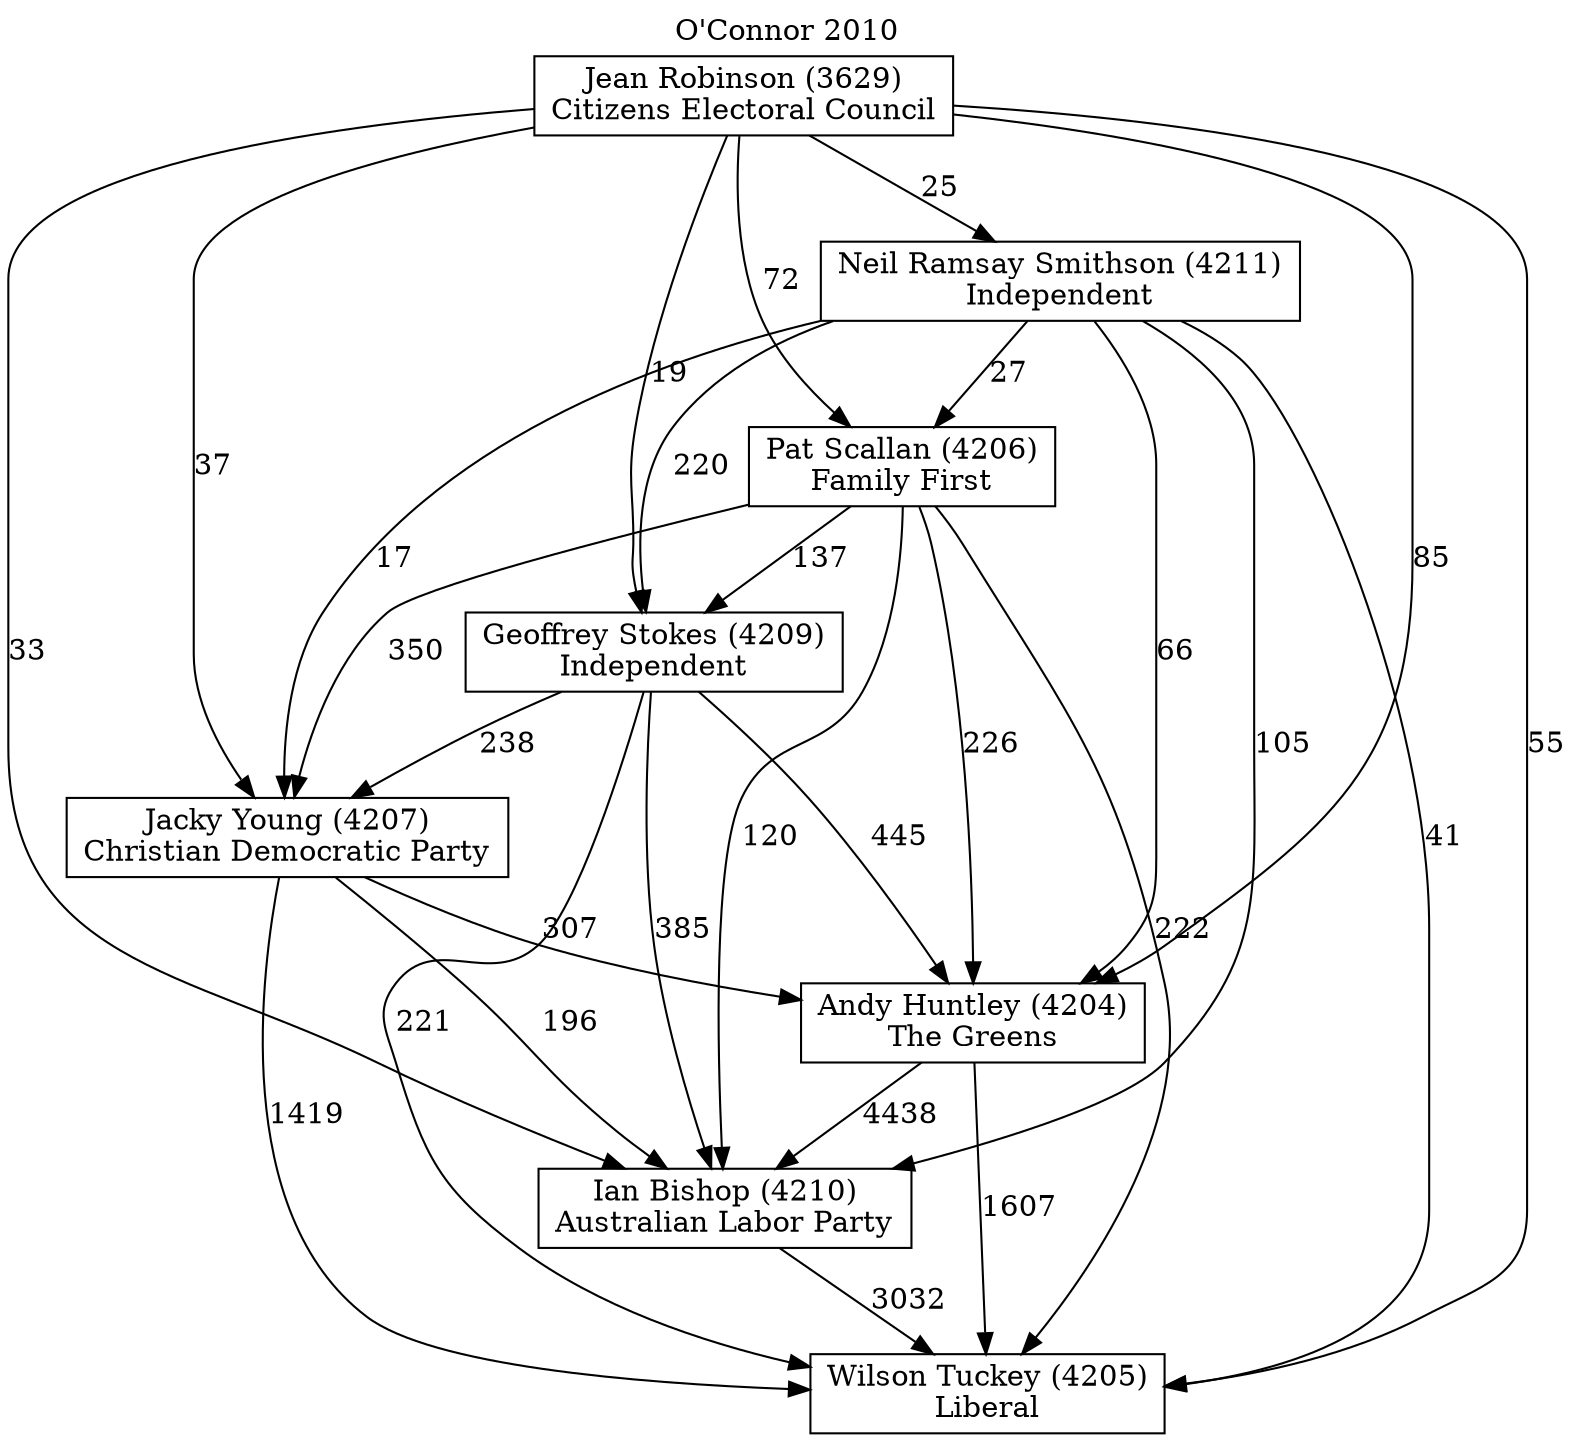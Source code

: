 // House preference flow
digraph "Wilson Tuckey (4205)_O'Connor_2010" {
	graph [label="O'Connor 2010" labelloc=t mclimit=10]
	node [shape=box]
	"Wilson Tuckey (4205)" [label="Wilson Tuckey (4205)
Liberal"]
	"Ian Bishop (4210)" [label="Ian Bishop (4210)
Australian Labor Party"]
	"Andy Huntley (4204)" [label="Andy Huntley (4204)
The Greens"]
	"Jacky Young (4207)" [label="Jacky Young (4207)
Christian Democratic Party"]
	"Geoffrey Stokes (4209)" [label="Geoffrey Stokes (4209)
Independent"]
	"Pat Scallan (4206)" [label="Pat Scallan (4206)
Family First"]
	"Neil Ramsay Smithson (4211)" [label="Neil Ramsay Smithson (4211)
Independent"]
	"Jean Robinson (3629)" [label="Jean Robinson (3629)
Citizens Electoral Council"]
	"Ian Bishop (4210)" -> "Wilson Tuckey (4205)" [label=3032]
	"Andy Huntley (4204)" -> "Ian Bishop (4210)" [label=4438]
	"Jacky Young (4207)" -> "Andy Huntley (4204)" [label=307]
	"Geoffrey Stokes (4209)" -> "Jacky Young (4207)" [label=238]
	"Pat Scallan (4206)" -> "Geoffrey Stokes (4209)" [label=137]
	"Neil Ramsay Smithson (4211)" -> "Pat Scallan (4206)" [label=27]
	"Jean Robinson (3629)" -> "Neil Ramsay Smithson (4211)" [label=25]
	"Andy Huntley (4204)" -> "Wilson Tuckey (4205)" [label=1607]
	"Jacky Young (4207)" -> "Wilson Tuckey (4205)" [label=1419]
	"Geoffrey Stokes (4209)" -> "Wilson Tuckey (4205)" [label=221]
	"Pat Scallan (4206)" -> "Wilson Tuckey (4205)" [label=222]
	"Neil Ramsay Smithson (4211)" -> "Wilson Tuckey (4205)" [label=41]
	"Jean Robinson (3629)" -> "Wilson Tuckey (4205)" [label=55]
	"Jean Robinson (3629)" -> "Pat Scallan (4206)" [label=72]
	"Neil Ramsay Smithson (4211)" -> "Geoffrey Stokes (4209)" [label=220]
	"Jean Robinson (3629)" -> "Geoffrey Stokes (4209)" [label=19]
	"Pat Scallan (4206)" -> "Jacky Young (4207)" [label=350]
	"Neil Ramsay Smithson (4211)" -> "Jacky Young (4207)" [label=17]
	"Jean Robinson (3629)" -> "Jacky Young (4207)" [label=37]
	"Geoffrey Stokes (4209)" -> "Andy Huntley (4204)" [label=445]
	"Pat Scallan (4206)" -> "Andy Huntley (4204)" [label=226]
	"Neil Ramsay Smithson (4211)" -> "Andy Huntley (4204)" [label=66]
	"Jean Robinson (3629)" -> "Andy Huntley (4204)" [label=85]
	"Jacky Young (4207)" -> "Ian Bishop (4210)" [label=196]
	"Geoffrey Stokes (4209)" -> "Ian Bishop (4210)" [label=385]
	"Pat Scallan (4206)" -> "Ian Bishop (4210)" [label=120]
	"Neil Ramsay Smithson (4211)" -> "Ian Bishop (4210)" [label=105]
	"Jean Robinson (3629)" -> "Ian Bishop (4210)" [label=33]
}
